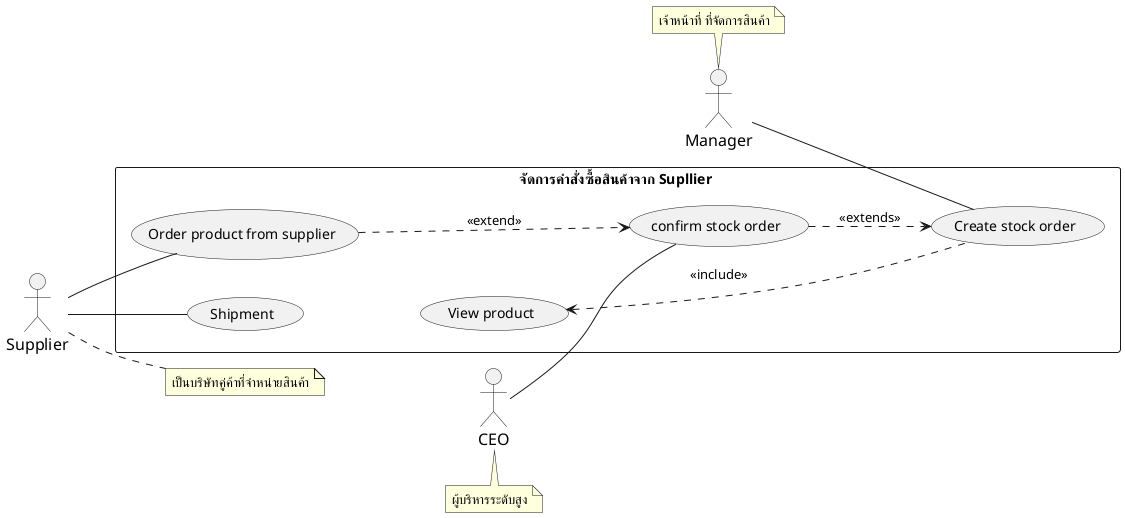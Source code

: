 @startuml
'https://plantuml.com/usecase-diagram
left to right direction

skinparam sequence {
    ParticipantFontName Thai
    ParticipantFontSize 16
    ActorFontSize 16
    ActorFontName Thai
}
'skinparam linetype polyline
' skinparam linetype ortho

skinparam Participant{
    FontColor #efefef
    BorderColor #c0c0c0
}
skinparam Sequence{
    ParticipantBorderThickness .5
    LifeLineBorderColor #8a8a8a
}

' =================== Manager ===================
' role - เจ้าหน้าที่ ที่จัดการสินค้า ให้คงคลังสินค้าอยู่เสมอ
' duty - บริหารจัดการ stock สินค้า ทั้งการจำหน่ายออก และการรับสินค้ารวมถึงการ
' ออกใบสั่งของ การเช็คสินค้าและการทำรายงานต่างๆ
actor Manager as actorManager
note top of actorManager : เจ้าหน้าที่ ที่จัดการสินค้า
' =================== Supplier ===================
' role - เป็นบริษัทคู่ค้าที่จำหน่ายสินค้าหรือวัตถุดิบให้กับบริษัท
' duty - ขายและจัดส่งสินค้าตามใบสั่งของ
actor Supplier as actorSupplier
note right of actorSupplier : เป็นบริษัทคู่ค้าที่จำหน่ายสินค้า

actor CEO as actorCEO
note bottom of actorCEO : ผู้บริหารระดับสูง


' =================== Stock System ===================
rectangle "จัดการคำสั่งซื้อสินค้าจาก Supllier " as manageOrderList {


    ' ================ Ordering ================
    '    การสั่งซื้อสินค้า

    usecase (Order product from supplier) as (usecaseStockOrderFromSupplier)
    usecase (Create stock order) as (usecaseCreateStockOrder)
    usecase (confirm stock order) as (usecaseConfirmStockOrder)

    actorManager -- (usecaseCreateStockOrder)

    ' ================ Product ================

    usecase (View product) as (usecaseViewProduct)

    ' ================ Shipment ================
    usecase (Shipment) as (usecaseShipment)

    '===========================================================
    ' ===                  Associate Flow                    ===
    '===========================================================

    ' ================ Reporting ================
    '   การทำรายงาน

    (usecaseViewProduct) <... (usecaseCreateStockOrder) : <<include>>
    (usecaseConfirmStockOrder) ..> (usecaseCreateStockOrder) : <<extends>>
    (usecaseStockOrderFromSupplier) ...> (usecaseConfirmStockOrder)  : <<extend>>


    actorSupplier -- (usecaseStockOrderFromSupplier)
    actorSupplier -- (usecaseShipment)
    actorCEO -- (usecaseConfirmStockOrder)




}

@enduml